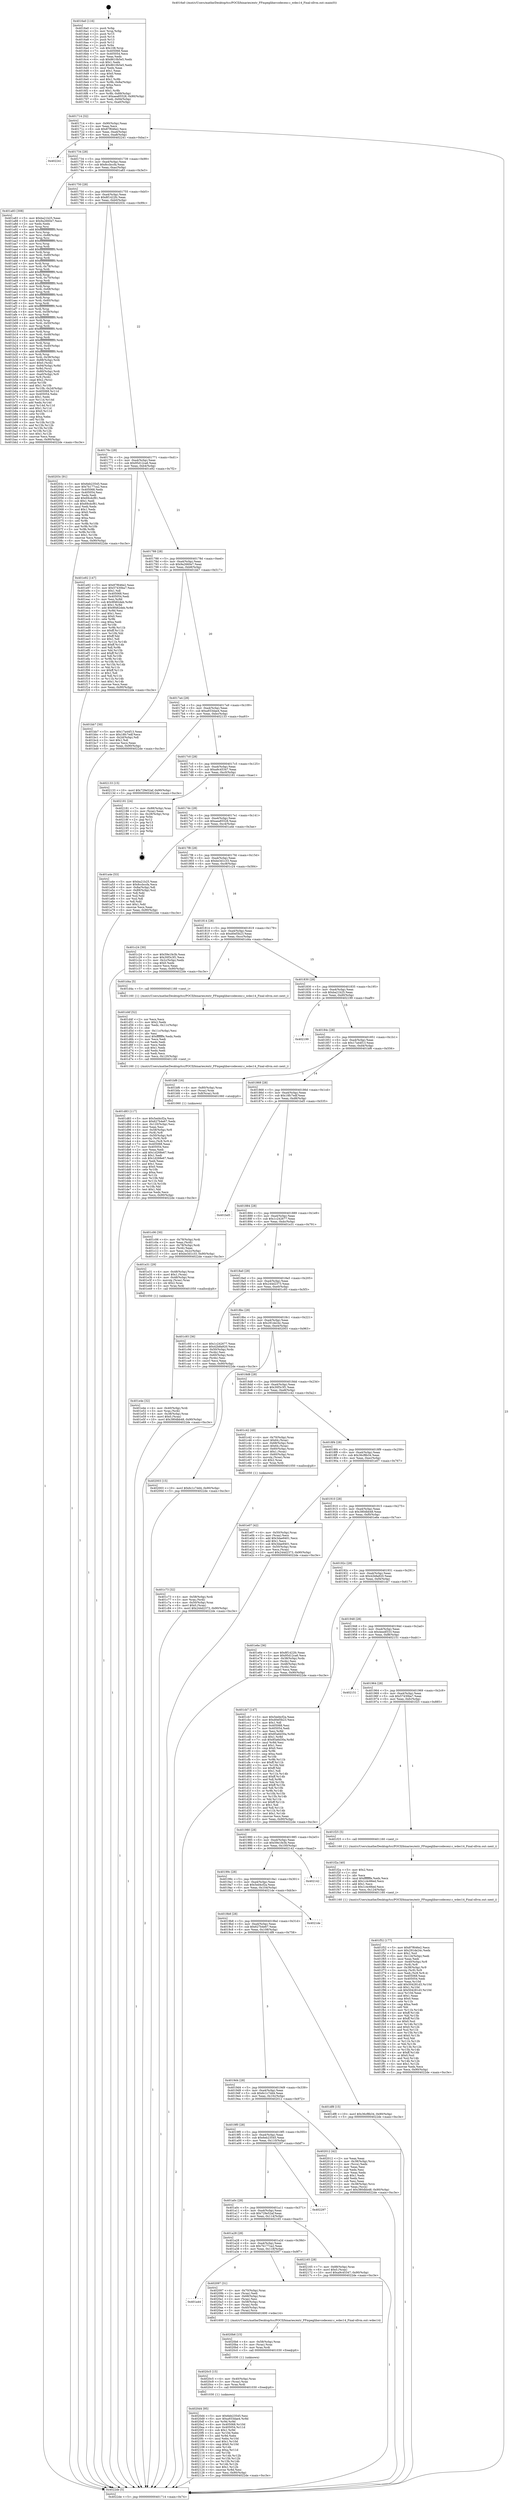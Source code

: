 digraph "0x4016a0" {
  label = "0x4016a0 (/mnt/c/Users/mathe/Desktop/tcc/POCII/binaries/extr_FFmpeglibavcodecexr.c_wdec14_Final-ollvm.out::main(0))"
  labelloc = "t"
  node[shape=record]

  Entry [label="",width=0.3,height=0.3,shape=circle,fillcolor=black,style=filled]
  "0x401714" [label="{
     0x401714 [32]\l
     | [instrs]\l
     &nbsp;&nbsp;0x401714 \<+6\>: mov -0x90(%rbp),%eax\l
     &nbsp;&nbsp;0x40171a \<+2\>: mov %eax,%ecx\l
     &nbsp;&nbsp;0x40171c \<+6\>: sub $0x87f646e2,%ecx\l
     &nbsp;&nbsp;0x401722 \<+6\>: mov %eax,-0xa4(%rbp)\l
     &nbsp;&nbsp;0x401728 \<+6\>: mov %ecx,-0xa8(%rbp)\l
     &nbsp;&nbsp;0x40172e \<+6\>: je 0000000000402241 \<main+0xba1\>\l
  }"]
  "0x402241" [label="{
     0x402241\l
  }", style=dashed]
  "0x401734" [label="{
     0x401734 [28]\l
     | [instrs]\l
     &nbsp;&nbsp;0x401734 \<+5\>: jmp 0000000000401739 \<main+0x99\>\l
     &nbsp;&nbsp;0x401739 \<+6\>: mov -0xa4(%rbp),%eax\l
     &nbsp;&nbsp;0x40173f \<+5\>: sub $0x8ccbccfa,%eax\l
     &nbsp;&nbsp;0x401744 \<+6\>: mov %eax,-0xac(%rbp)\l
     &nbsp;&nbsp;0x40174a \<+6\>: je 0000000000401a83 \<main+0x3e3\>\l
  }"]
  Exit [label="",width=0.3,height=0.3,shape=circle,fillcolor=black,style=filled,peripheries=2]
  "0x401a83" [label="{
     0x401a83 [308]\l
     | [instrs]\l
     &nbsp;&nbsp;0x401a83 \<+5\>: mov $0xba21b25,%eax\l
     &nbsp;&nbsp;0x401a88 \<+5\>: mov $0x9a2660e7,%ecx\l
     &nbsp;&nbsp;0x401a8d \<+2\>: xor %edx,%edx\l
     &nbsp;&nbsp;0x401a8f \<+3\>: mov %rsp,%rsi\l
     &nbsp;&nbsp;0x401a92 \<+4\>: add $0xfffffffffffffff0,%rsi\l
     &nbsp;&nbsp;0x401a96 \<+3\>: mov %rsi,%rsp\l
     &nbsp;&nbsp;0x401a99 \<+7\>: mov %rsi,-0x88(%rbp)\l
     &nbsp;&nbsp;0x401aa0 \<+3\>: mov %rsp,%rsi\l
     &nbsp;&nbsp;0x401aa3 \<+4\>: add $0xfffffffffffffff0,%rsi\l
     &nbsp;&nbsp;0x401aa7 \<+3\>: mov %rsi,%rsp\l
     &nbsp;&nbsp;0x401aaa \<+3\>: mov %rsp,%rdi\l
     &nbsp;&nbsp;0x401aad \<+4\>: add $0xfffffffffffffff0,%rdi\l
     &nbsp;&nbsp;0x401ab1 \<+3\>: mov %rdi,%rsp\l
     &nbsp;&nbsp;0x401ab4 \<+4\>: mov %rdi,-0x80(%rbp)\l
     &nbsp;&nbsp;0x401ab8 \<+3\>: mov %rsp,%rdi\l
     &nbsp;&nbsp;0x401abb \<+4\>: add $0xfffffffffffffff0,%rdi\l
     &nbsp;&nbsp;0x401abf \<+3\>: mov %rdi,%rsp\l
     &nbsp;&nbsp;0x401ac2 \<+4\>: mov %rdi,-0x78(%rbp)\l
     &nbsp;&nbsp;0x401ac6 \<+3\>: mov %rsp,%rdi\l
     &nbsp;&nbsp;0x401ac9 \<+4\>: add $0xfffffffffffffff0,%rdi\l
     &nbsp;&nbsp;0x401acd \<+3\>: mov %rdi,%rsp\l
     &nbsp;&nbsp;0x401ad0 \<+4\>: mov %rdi,-0x70(%rbp)\l
     &nbsp;&nbsp;0x401ad4 \<+3\>: mov %rsp,%rdi\l
     &nbsp;&nbsp;0x401ad7 \<+4\>: add $0xfffffffffffffff0,%rdi\l
     &nbsp;&nbsp;0x401adb \<+3\>: mov %rdi,%rsp\l
     &nbsp;&nbsp;0x401ade \<+4\>: mov %rdi,-0x68(%rbp)\l
     &nbsp;&nbsp;0x401ae2 \<+3\>: mov %rsp,%rdi\l
     &nbsp;&nbsp;0x401ae5 \<+4\>: add $0xfffffffffffffff0,%rdi\l
     &nbsp;&nbsp;0x401ae9 \<+3\>: mov %rdi,%rsp\l
     &nbsp;&nbsp;0x401aec \<+4\>: mov %rdi,-0x60(%rbp)\l
     &nbsp;&nbsp;0x401af0 \<+3\>: mov %rsp,%rdi\l
     &nbsp;&nbsp;0x401af3 \<+4\>: add $0xfffffffffffffff0,%rdi\l
     &nbsp;&nbsp;0x401af7 \<+3\>: mov %rdi,%rsp\l
     &nbsp;&nbsp;0x401afa \<+4\>: mov %rdi,-0x58(%rbp)\l
     &nbsp;&nbsp;0x401afe \<+3\>: mov %rsp,%rdi\l
     &nbsp;&nbsp;0x401b01 \<+4\>: add $0xfffffffffffffff0,%rdi\l
     &nbsp;&nbsp;0x401b05 \<+3\>: mov %rdi,%rsp\l
     &nbsp;&nbsp;0x401b08 \<+4\>: mov %rdi,-0x50(%rbp)\l
     &nbsp;&nbsp;0x401b0c \<+3\>: mov %rsp,%rdi\l
     &nbsp;&nbsp;0x401b0f \<+4\>: add $0xfffffffffffffff0,%rdi\l
     &nbsp;&nbsp;0x401b13 \<+3\>: mov %rdi,%rsp\l
     &nbsp;&nbsp;0x401b16 \<+4\>: mov %rdi,-0x48(%rbp)\l
     &nbsp;&nbsp;0x401b1a \<+3\>: mov %rsp,%rdi\l
     &nbsp;&nbsp;0x401b1d \<+4\>: add $0xfffffffffffffff0,%rdi\l
     &nbsp;&nbsp;0x401b21 \<+3\>: mov %rdi,%rsp\l
     &nbsp;&nbsp;0x401b24 \<+4\>: mov %rdi,-0x40(%rbp)\l
     &nbsp;&nbsp;0x401b28 \<+3\>: mov %rsp,%rdi\l
     &nbsp;&nbsp;0x401b2b \<+4\>: add $0xfffffffffffffff0,%rdi\l
     &nbsp;&nbsp;0x401b2f \<+3\>: mov %rdi,%rsp\l
     &nbsp;&nbsp;0x401b32 \<+4\>: mov %rdi,-0x38(%rbp)\l
     &nbsp;&nbsp;0x401b36 \<+7\>: mov -0x88(%rbp),%rdi\l
     &nbsp;&nbsp;0x401b3d \<+6\>: movl $0x0,(%rdi)\l
     &nbsp;&nbsp;0x401b43 \<+7\>: mov -0x94(%rbp),%r8d\l
     &nbsp;&nbsp;0x401b4a \<+3\>: mov %r8d,(%rsi)\l
     &nbsp;&nbsp;0x401b4d \<+4\>: mov -0x80(%rbp),%rdi\l
     &nbsp;&nbsp;0x401b51 \<+7\>: mov -0xa0(%rbp),%r9\l
     &nbsp;&nbsp;0x401b58 \<+3\>: mov %r9,(%rdi)\l
     &nbsp;&nbsp;0x401b5b \<+3\>: cmpl $0x2,(%rsi)\l
     &nbsp;&nbsp;0x401b5e \<+4\>: setne %r10b\l
     &nbsp;&nbsp;0x401b62 \<+4\>: and $0x1,%r10b\l
     &nbsp;&nbsp;0x401b66 \<+4\>: mov %r10b,-0x2d(%rbp)\l
     &nbsp;&nbsp;0x401b6a \<+8\>: mov 0x405068,%r11d\l
     &nbsp;&nbsp;0x401b72 \<+7\>: mov 0x405054,%ebx\l
     &nbsp;&nbsp;0x401b79 \<+3\>: sub $0x1,%edx\l
     &nbsp;&nbsp;0x401b7c \<+3\>: mov %r11d,%r14d\l
     &nbsp;&nbsp;0x401b7f \<+3\>: add %edx,%r14d\l
     &nbsp;&nbsp;0x401b82 \<+4\>: imul %r14d,%r11d\l
     &nbsp;&nbsp;0x401b86 \<+4\>: and $0x1,%r11d\l
     &nbsp;&nbsp;0x401b8a \<+4\>: cmp $0x0,%r11d\l
     &nbsp;&nbsp;0x401b8e \<+4\>: sete %r10b\l
     &nbsp;&nbsp;0x401b92 \<+3\>: cmp $0xa,%ebx\l
     &nbsp;&nbsp;0x401b95 \<+4\>: setl %r15b\l
     &nbsp;&nbsp;0x401b99 \<+3\>: mov %r10b,%r12b\l
     &nbsp;&nbsp;0x401b9c \<+3\>: and %r15b,%r12b\l
     &nbsp;&nbsp;0x401b9f \<+3\>: xor %r15b,%r10b\l
     &nbsp;&nbsp;0x401ba2 \<+3\>: or %r10b,%r12b\l
     &nbsp;&nbsp;0x401ba5 \<+4\>: test $0x1,%r12b\l
     &nbsp;&nbsp;0x401ba9 \<+3\>: cmovne %ecx,%eax\l
     &nbsp;&nbsp;0x401bac \<+6\>: mov %eax,-0x90(%rbp)\l
     &nbsp;&nbsp;0x401bb2 \<+5\>: jmp 00000000004022de \<main+0xc3e\>\l
  }"]
  "0x401750" [label="{
     0x401750 [28]\l
     | [instrs]\l
     &nbsp;&nbsp;0x401750 \<+5\>: jmp 0000000000401755 \<main+0xb5\>\l
     &nbsp;&nbsp;0x401755 \<+6\>: mov -0xa4(%rbp),%eax\l
     &nbsp;&nbsp;0x40175b \<+5\>: sub $0x8f1422fc,%eax\l
     &nbsp;&nbsp;0x401760 \<+6\>: mov %eax,-0xb0(%rbp)\l
     &nbsp;&nbsp;0x401766 \<+6\>: je 000000000040203c \<main+0x99c\>\l
  }"]
  "0x4020d4" [label="{
     0x4020d4 [95]\l
     | [instrs]\l
     &nbsp;&nbsp;0x4020d4 \<+5\>: mov $0x6eb23545,%esi\l
     &nbsp;&nbsp;0x4020d9 \<+6\>: mov $0xa933dae4,%r8d\l
     &nbsp;&nbsp;0x4020df \<+3\>: xor %r9d,%r9d\l
     &nbsp;&nbsp;0x4020e2 \<+8\>: mov 0x405068,%r10d\l
     &nbsp;&nbsp;0x4020ea \<+8\>: mov 0x405054,%r11d\l
     &nbsp;&nbsp;0x4020f2 \<+4\>: sub $0x1,%r9d\l
     &nbsp;&nbsp;0x4020f6 \<+3\>: mov %r10d,%ebx\l
     &nbsp;&nbsp;0x4020f9 \<+3\>: add %r9d,%ebx\l
     &nbsp;&nbsp;0x4020fc \<+4\>: imul %ebx,%r10d\l
     &nbsp;&nbsp;0x402100 \<+4\>: and $0x1,%r10d\l
     &nbsp;&nbsp;0x402104 \<+4\>: cmp $0x0,%r10d\l
     &nbsp;&nbsp;0x402108 \<+4\>: sete %r14b\l
     &nbsp;&nbsp;0x40210c \<+4\>: cmp $0xa,%r11d\l
     &nbsp;&nbsp;0x402110 \<+4\>: setl %r15b\l
     &nbsp;&nbsp;0x402114 \<+3\>: mov %r14b,%r12b\l
     &nbsp;&nbsp;0x402117 \<+3\>: and %r15b,%r12b\l
     &nbsp;&nbsp;0x40211a \<+3\>: xor %r15b,%r14b\l
     &nbsp;&nbsp;0x40211d \<+3\>: or %r14b,%r12b\l
     &nbsp;&nbsp;0x402120 \<+4\>: test $0x1,%r12b\l
     &nbsp;&nbsp;0x402124 \<+4\>: cmovne %r8d,%esi\l
     &nbsp;&nbsp;0x402128 \<+6\>: mov %esi,-0x90(%rbp)\l
     &nbsp;&nbsp;0x40212e \<+5\>: jmp 00000000004022de \<main+0xc3e\>\l
  }"]
  "0x40203c" [label="{
     0x40203c [91]\l
     | [instrs]\l
     &nbsp;&nbsp;0x40203c \<+5\>: mov $0x6eb23545,%eax\l
     &nbsp;&nbsp;0x402041 \<+5\>: mov $0x7b177ca2,%ecx\l
     &nbsp;&nbsp;0x402046 \<+7\>: mov 0x405068,%edx\l
     &nbsp;&nbsp;0x40204d \<+7\>: mov 0x405054,%esi\l
     &nbsp;&nbsp;0x402054 \<+2\>: mov %edx,%edi\l
     &nbsp;&nbsp;0x402056 \<+6\>: add $0x69cdcf81,%edi\l
     &nbsp;&nbsp;0x40205c \<+3\>: sub $0x1,%edi\l
     &nbsp;&nbsp;0x40205f \<+6\>: sub $0x69cdcf81,%edi\l
     &nbsp;&nbsp;0x402065 \<+3\>: imul %edi,%edx\l
     &nbsp;&nbsp;0x402068 \<+3\>: and $0x1,%edx\l
     &nbsp;&nbsp;0x40206b \<+3\>: cmp $0x0,%edx\l
     &nbsp;&nbsp;0x40206e \<+4\>: sete %r8b\l
     &nbsp;&nbsp;0x402072 \<+3\>: cmp $0xa,%esi\l
     &nbsp;&nbsp;0x402075 \<+4\>: setl %r9b\l
     &nbsp;&nbsp;0x402079 \<+3\>: mov %r8b,%r10b\l
     &nbsp;&nbsp;0x40207c \<+3\>: and %r9b,%r10b\l
     &nbsp;&nbsp;0x40207f \<+3\>: xor %r9b,%r8b\l
     &nbsp;&nbsp;0x402082 \<+3\>: or %r8b,%r10b\l
     &nbsp;&nbsp;0x402085 \<+4\>: test $0x1,%r10b\l
     &nbsp;&nbsp;0x402089 \<+3\>: cmovne %ecx,%eax\l
     &nbsp;&nbsp;0x40208c \<+6\>: mov %eax,-0x90(%rbp)\l
     &nbsp;&nbsp;0x402092 \<+5\>: jmp 00000000004022de \<main+0xc3e\>\l
  }"]
  "0x40176c" [label="{
     0x40176c [28]\l
     | [instrs]\l
     &nbsp;&nbsp;0x40176c \<+5\>: jmp 0000000000401771 \<main+0xd1\>\l
     &nbsp;&nbsp;0x401771 \<+6\>: mov -0xa4(%rbp),%eax\l
     &nbsp;&nbsp;0x401777 \<+5\>: sub $0x95d12ca6,%eax\l
     &nbsp;&nbsp;0x40177c \<+6\>: mov %eax,-0xb4(%rbp)\l
     &nbsp;&nbsp;0x401782 \<+6\>: je 0000000000401e92 \<main+0x7f2\>\l
  }"]
  "0x4020c5" [label="{
     0x4020c5 [15]\l
     | [instrs]\l
     &nbsp;&nbsp;0x4020c5 \<+4\>: mov -0x40(%rbp),%rax\l
     &nbsp;&nbsp;0x4020c9 \<+3\>: mov (%rax),%rax\l
     &nbsp;&nbsp;0x4020cc \<+3\>: mov %rax,%rdi\l
     &nbsp;&nbsp;0x4020cf \<+5\>: call 0000000000401030 \<free@plt\>\l
     | [calls]\l
     &nbsp;&nbsp;0x401030 \{1\} (unknown)\l
  }"]
  "0x401e92" [label="{
     0x401e92 [147]\l
     | [instrs]\l
     &nbsp;&nbsp;0x401e92 \<+5\>: mov $0x87f646e2,%eax\l
     &nbsp;&nbsp;0x401e97 \<+5\>: mov $0x57430ba7,%ecx\l
     &nbsp;&nbsp;0x401e9c \<+2\>: mov $0x1,%dl\l
     &nbsp;&nbsp;0x401e9e \<+7\>: mov 0x405068,%esi\l
     &nbsp;&nbsp;0x401ea5 \<+7\>: mov 0x405054,%edi\l
     &nbsp;&nbsp;0x401eac \<+3\>: mov %esi,%r8d\l
     &nbsp;&nbsp;0x401eaf \<+7\>: sub $0x9f482deb,%r8d\l
     &nbsp;&nbsp;0x401eb6 \<+4\>: sub $0x1,%r8d\l
     &nbsp;&nbsp;0x401eba \<+7\>: add $0x9f482deb,%r8d\l
     &nbsp;&nbsp;0x401ec1 \<+4\>: imul %r8d,%esi\l
     &nbsp;&nbsp;0x401ec5 \<+3\>: and $0x1,%esi\l
     &nbsp;&nbsp;0x401ec8 \<+3\>: cmp $0x0,%esi\l
     &nbsp;&nbsp;0x401ecb \<+4\>: sete %r9b\l
     &nbsp;&nbsp;0x401ecf \<+3\>: cmp $0xa,%edi\l
     &nbsp;&nbsp;0x401ed2 \<+4\>: setl %r10b\l
     &nbsp;&nbsp;0x401ed6 \<+3\>: mov %r9b,%r11b\l
     &nbsp;&nbsp;0x401ed9 \<+4\>: xor $0xff,%r11b\l
     &nbsp;&nbsp;0x401edd \<+3\>: mov %r10b,%bl\l
     &nbsp;&nbsp;0x401ee0 \<+3\>: xor $0xff,%bl\l
     &nbsp;&nbsp;0x401ee3 \<+3\>: xor $0x1,%dl\l
     &nbsp;&nbsp;0x401ee6 \<+3\>: mov %r11b,%r14b\l
     &nbsp;&nbsp;0x401ee9 \<+4\>: and $0xff,%r14b\l
     &nbsp;&nbsp;0x401eed \<+3\>: and %dl,%r9b\l
     &nbsp;&nbsp;0x401ef0 \<+3\>: mov %bl,%r15b\l
     &nbsp;&nbsp;0x401ef3 \<+4\>: and $0xff,%r15b\l
     &nbsp;&nbsp;0x401ef7 \<+3\>: and %dl,%r10b\l
     &nbsp;&nbsp;0x401efa \<+3\>: or %r9b,%r14b\l
     &nbsp;&nbsp;0x401efd \<+3\>: or %r10b,%r15b\l
     &nbsp;&nbsp;0x401f00 \<+3\>: xor %r15b,%r14b\l
     &nbsp;&nbsp;0x401f03 \<+3\>: or %bl,%r11b\l
     &nbsp;&nbsp;0x401f06 \<+4\>: xor $0xff,%r11b\l
     &nbsp;&nbsp;0x401f0a \<+3\>: or $0x1,%dl\l
     &nbsp;&nbsp;0x401f0d \<+3\>: and %dl,%r11b\l
     &nbsp;&nbsp;0x401f10 \<+3\>: or %r11b,%r14b\l
     &nbsp;&nbsp;0x401f13 \<+4\>: test $0x1,%r14b\l
     &nbsp;&nbsp;0x401f17 \<+3\>: cmovne %ecx,%eax\l
     &nbsp;&nbsp;0x401f1a \<+6\>: mov %eax,-0x90(%rbp)\l
     &nbsp;&nbsp;0x401f20 \<+5\>: jmp 00000000004022de \<main+0xc3e\>\l
  }"]
  "0x401788" [label="{
     0x401788 [28]\l
     | [instrs]\l
     &nbsp;&nbsp;0x401788 \<+5\>: jmp 000000000040178d \<main+0xed\>\l
     &nbsp;&nbsp;0x40178d \<+6\>: mov -0xa4(%rbp),%eax\l
     &nbsp;&nbsp;0x401793 \<+5\>: sub $0x9a2660e7,%eax\l
     &nbsp;&nbsp;0x401798 \<+6\>: mov %eax,-0xb8(%rbp)\l
     &nbsp;&nbsp;0x40179e \<+6\>: je 0000000000401bb7 \<main+0x517\>\l
  }"]
  "0x4020b6" [label="{
     0x4020b6 [15]\l
     | [instrs]\l
     &nbsp;&nbsp;0x4020b6 \<+4\>: mov -0x58(%rbp),%rax\l
     &nbsp;&nbsp;0x4020ba \<+3\>: mov (%rax),%rax\l
     &nbsp;&nbsp;0x4020bd \<+3\>: mov %rax,%rdi\l
     &nbsp;&nbsp;0x4020c0 \<+5\>: call 0000000000401030 \<free@plt\>\l
     | [calls]\l
     &nbsp;&nbsp;0x401030 \{1\} (unknown)\l
  }"]
  "0x401bb7" [label="{
     0x401bb7 [30]\l
     | [instrs]\l
     &nbsp;&nbsp;0x401bb7 \<+5\>: mov $0x17a44f13,%eax\l
     &nbsp;&nbsp;0x401bbc \<+5\>: mov $0x18fc7edf,%ecx\l
     &nbsp;&nbsp;0x401bc1 \<+3\>: mov -0x2d(%rbp),%dl\l
     &nbsp;&nbsp;0x401bc4 \<+3\>: test $0x1,%dl\l
     &nbsp;&nbsp;0x401bc7 \<+3\>: cmovne %ecx,%eax\l
     &nbsp;&nbsp;0x401bca \<+6\>: mov %eax,-0x90(%rbp)\l
     &nbsp;&nbsp;0x401bd0 \<+5\>: jmp 00000000004022de \<main+0xc3e\>\l
  }"]
  "0x4017a4" [label="{
     0x4017a4 [28]\l
     | [instrs]\l
     &nbsp;&nbsp;0x4017a4 \<+5\>: jmp 00000000004017a9 \<main+0x109\>\l
     &nbsp;&nbsp;0x4017a9 \<+6\>: mov -0xa4(%rbp),%eax\l
     &nbsp;&nbsp;0x4017af \<+5\>: sub $0xa933dae4,%eax\l
     &nbsp;&nbsp;0x4017b4 \<+6\>: mov %eax,-0xbc(%rbp)\l
     &nbsp;&nbsp;0x4017ba \<+6\>: je 0000000000402133 \<main+0xa93\>\l
  }"]
  "0x401a44" [label="{
     0x401a44\l
  }", style=dashed]
  "0x402133" [label="{
     0x402133 [15]\l
     | [instrs]\l
     &nbsp;&nbsp;0x402133 \<+10\>: movl $0x729e52af,-0x90(%rbp)\l
     &nbsp;&nbsp;0x40213d \<+5\>: jmp 00000000004022de \<main+0xc3e\>\l
  }"]
  "0x4017c0" [label="{
     0x4017c0 [28]\l
     | [instrs]\l
     &nbsp;&nbsp;0x4017c0 \<+5\>: jmp 00000000004017c5 \<main+0x125\>\l
     &nbsp;&nbsp;0x4017c5 \<+6\>: mov -0xa4(%rbp),%eax\l
     &nbsp;&nbsp;0x4017cb \<+5\>: sub $0xa9c45347,%eax\l
     &nbsp;&nbsp;0x4017d0 \<+6\>: mov %eax,-0xc0(%rbp)\l
     &nbsp;&nbsp;0x4017d6 \<+6\>: je 0000000000402181 \<main+0xae1\>\l
  }"]
  "0x402097" [label="{
     0x402097 [31]\l
     | [instrs]\l
     &nbsp;&nbsp;0x402097 \<+4\>: mov -0x70(%rbp),%rax\l
     &nbsp;&nbsp;0x40209b \<+2\>: mov (%rax),%edi\l
     &nbsp;&nbsp;0x40209d \<+4\>: mov -0x68(%rbp),%rax\l
     &nbsp;&nbsp;0x4020a1 \<+2\>: mov (%rax),%esi\l
     &nbsp;&nbsp;0x4020a3 \<+4\>: mov -0x58(%rbp),%rax\l
     &nbsp;&nbsp;0x4020a7 \<+3\>: mov (%rax),%rdx\l
     &nbsp;&nbsp;0x4020aa \<+4\>: mov -0x40(%rbp),%rax\l
     &nbsp;&nbsp;0x4020ae \<+3\>: mov (%rax),%rcx\l
     &nbsp;&nbsp;0x4020b1 \<+5\>: call 0000000000401600 \<wdec14\>\l
     | [calls]\l
     &nbsp;&nbsp;0x401600 \{1\} (/mnt/c/Users/mathe/Desktop/tcc/POCII/binaries/extr_FFmpeglibavcodecexr.c_wdec14_Final-ollvm.out::wdec14)\l
  }"]
  "0x402181" [label="{
     0x402181 [24]\l
     | [instrs]\l
     &nbsp;&nbsp;0x402181 \<+7\>: mov -0x88(%rbp),%rax\l
     &nbsp;&nbsp;0x402188 \<+2\>: mov (%rax),%eax\l
     &nbsp;&nbsp;0x40218a \<+4\>: lea -0x28(%rbp),%rsp\l
     &nbsp;&nbsp;0x40218e \<+1\>: pop %rbx\l
     &nbsp;&nbsp;0x40218f \<+2\>: pop %r12\l
     &nbsp;&nbsp;0x402191 \<+2\>: pop %r13\l
     &nbsp;&nbsp;0x402193 \<+2\>: pop %r14\l
     &nbsp;&nbsp;0x402195 \<+2\>: pop %r15\l
     &nbsp;&nbsp;0x402197 \<+1\>: pop %rbp\l
     &nbsp;&nbsp;0x402198 \<+1\>: ret\l
  }"]
  "0x4017dc" [label="{
     0x4017dc [28]\l
     | [instrs]\l
     &nbsp;&nbsp;0x4017dc \<+5\>: jmp 00000000004017e1 \<main+0x141\>\l
     &nbsp;&nbsp;0x4017e1 \<+6\>: mov -0xa4(%rbp),%eax\l
     &nbsp;&nbsp;0x4017e7 \<+5\>: sub $0xaea85528,%eax\l
     &nbsp;&nbsp;0x4017ec \<+6\>: mov %eax,-0xc4(%rbp)\l
     &nbsp;&nbsp;0x4017f2 \<+6\>: je 0000000000401a4e \<main+0x3ae\>\l
  }"]
  "0x401a28" [label="{
     0x401a28 [28]\l
     | [instrs]\l
     &nbsp;&nbsp;0x401a28 \<+5\>: jmp 0000000000401a2d \<main+0x38d\>\l
     &nbsp;&nbsp;0x401a2d \<+6\>: mov -0xa4(%rbp),%eax\l
     &nbsp;&nbsp;0x401a33 \<+5\>: sub $0x7b177ca2,%eax\l
     &nbsp;&nbsp;0x401a38 \<+6\>: mov %eax,-0x118(%rbp)\l
     &nbsp;&nbsp;0x401a3e \<+6\>: je 0000000000402097 \<main+0x9f7\>\l
  }"]
  "0x401a4e" [label="{
     0x401a4e [53]\l
     | [instrs]\l
     &nbsp;&nbsp;0x401a4e \<+5\>: mov $0xba21b25,%eax\l
     &nbsp;&nbsp;0x401a53 \<+5\>: mov $0x8ccbccfa,%ecx\l
     &nbsp;&nbsp;0x401a58 \<+6\>: mov -0x8a(%rbp),%dl\l
     &nbsp;&nbsp;0x401a5e \<+7\>: mov -0x89(%rbp),%sil\l
     &nbsp;&nbsp;0x401a65 \<+3\>: mov %dl,%dil\l
     &nbsp;&nbsp;0x401a68 \<+3\>: and %sil,%dil\l
     &nbsp;&nbsp;0x401a6b \<+3\>: xor %sil,%dl\l
     &nbsp;&nbsp;0x401a6e \<+3\>: or %dl,%dil\l
     &nbsp;&nbsp;0x401a71 \<+4\>: test $0x1,%dil\l
     &nbsp;&nbsp;0x401a75 \<+3\>: cmovne %ecx,%eax\l
     &nbsp;&nbsp;0x401a78 \<+6\>: mov %eax,-0x90(%rbp)\l
     &nbsp;&nbsp;0x401a7e \<+5\>: jmp 00000000004022de \<main+0xc3e\>\l
  }"]
  "0x4017f8" [label="{
     0x4017f8 [28]\l
     | [instrs]\l
     &nbsp;&nbsp;0x4017f8 \<+5\>: jmp 00000000004017fd \<main+0x15d\>\l
     &nbsp;&nbsp;0x4017fd \<+6\>: mov -0xa4(%rbp),%eax\l
     &nbsp;&nbsp;0x401803 \<+5\>: sub $0xbe3d1c33,%eax\l
     &nbsp;&nbsp;0x401808 \<+6\>: mov %eax,-0xc8(%rbp)\l
     &nbsp;&nbsp;0x40180e \<+6\>: je 0000000000401c24 \<main+0x584\>\l
  }"]
  "0x4022de" [label="{
     0x4022de [5]\l
     | [instrs]\l
     &nbsp;&nbsp;0x4022de \<+5\>: jmp 0000000000401714 \<main+0x74\>\l
  }"]
  "0x4016a0" [label="{
     0x4016a0 [116]\l
     | [instrs]\l
     &nbsp;&nbsp;0x4016a0 \<+1\>: push %rbp\l
     &nbsp;&nbsp;0x4016a1 \<+3\>: mov %rsp,%rbp\l
     &nbsp;&nbsp;0x4016a4 \<+2\>: push %r15\l
     &nbsp;&nbsp;0x4016a6 \<+2\>: push %r14\l
     &nbsp;&nbsp;0x4016a8 \<+2\>: push %r13\l
     &nbsp;&nbsp;0x4016aa \<+2\>: push %r12\l
     &nbsp;&nbsp;0x4016ac \<+1\>: push %rbx\l
     &nbsp;&nbsp;0x4016ad \<+7\>: sub $0x108,%rsp\l
     &nbsp;&nbsp;0x4016b4 \<+7\>: mov 0x405068,%eax\l
     &nbsp;&nbsp;0x4016bb \<+7\>: mov 0x405054,%ecx\l
     &nbsp;&nbsp;0x4016c2 \<+2\>: mov %eax,%edx\l
     &nbsp;&nbsp;0x4016c4 \<+6\>: sub $0x8610b5e5,%edx\l
     &nbsp;&nbsp;0x4016ca \<+3\>: sub $0x1,%edx\l
     &nbsp;&nbsp;0x4016cd \<+6\>: add $0x8610b5e5,%edx\l
     &nbsp;&nbsp;0x4016d3 \<+3\>: imul %edx,%eax\l
     &nbsp;&nbsp;0x4016d6 \<+3\>: and $0x1,%eax\l
     &nbsp;&nbsp;0x4016d9 \<+3\>: cmp $0x0,%eax\l
     &nbsp;&nbsp;0x4016dc \<+4\>: sete %r8b\l
     &nbsp;&nbsp;0x4016e0 \<+4\>: and $0x1,%r8b\l
     &nbsp;&nbsp;0x4016e4 \<+7\>: mov %r8b,-0x8a(%rbp)\l
     &nbsp;&nbsp;0x4016eb \<+3\>: cmp $0xa,%ecx\l
     &nbsp;&nbsp;0x4016ee \<+4\>: setl %r8b\l
     &nbsp;&nbsp;0x4016f2 \<+4\>: and $0x1,%r8b\l
     &nbsp;&nbsp;0x4016f6 \<+7\>: mov %r8b,-0x89(%rbp)\l
     &nbsp;&nbsp;0x4016fd \<+10\>: movl $0xaea85528,-0x90(%rbp)\l
     &nbsp;&nbsp;0x401707 \<+6\>: mov %edi,-0x94(%rbp)\l
     &nbsp;&nbsp;0x40170d \<+7\>: mov %rsi,-0xa0(%rbp)\l
  }"]
  "0x402165" [label="{
     0x402165 [28]\l
     | [instrs]\l
     &nbsp;&nbsp;0x402165 \<+7\>: mov -0x88(%rbp),%rax\l
     &nbsp;&nbsp;0x40216c \<+6\>: movl $0x0,(%rax)\l
     &nbsp;&nbsp;0x402172 \<+10\>: movl $0xa9c45347,-0x90(%rbp)\l
     &nbsp;&nbsp;0x40217c \<+5\>: jmp 00000000004022de \<main+0xc3e\>\l
  }"]
  "0x401a0c" [label="{
     0x401a0c [28]\l
     | [instrs]\l
     &nbsp;&nbsp;0x401a0c \<+5\>: jmp 0000000000401a11 \<main+0x371\>\l
     &nbsp;&nbsp;0x401a11 \<+6\>: mov -0xa4(%rbp),%eax\l
     &nbsp;&nbsp;0x401a17 \<+5\>: sub $0x729e52af,%eax\l
     &nbsp;&nbsp;0x401a1c \<+6\>: mov %eax,-0x114(%rbp)\l
     &nbsp;&nbsp;0x401a22 \<+6\>: je 0000000000402165 \<main+0xac5\>\l
  }"]
  "0x401c24" [label="{
     0x401c24 [30]\l
     | [instrs]\l
     &nbsp;&nbsp;0x401c24 \<+5\>: mov $0x59e1fe3b,%eax\l
     &nbsp;&nbsp;0x401c29 \<+5\>: mov $0x30f3c3f1,%ecx\l
     &nbsp;&nbsp;0x401c2e \<+3\>: mov -0x2c(%rbp),%edx\l
     &nbsp;&nbsp;0x401c31 \<+3\>: cmp $0x0,%edx\l
     &nbsp;&nbsp;0x401c34 \<+3\>: cmove %ecx,%eax\l
     &nbsp;&nbsp;0x401c37 \<+6\>: mov %eax,-0x90(%rbp)\l
     &nbsp;&nbsp;0x401c3d \<+5\>: jmp 00000000004022de \<main+0xc3e\>\l
  }"]
  "0x401814" [label="{
     0x401814 [28]\l
     | [instrs]\l
     &nbsp;&nbsp;0x401814 \<+5\>: jmp 0000000000401819 \<main+0x179\>\l
     &nbsp;&nbsp;0x401819 \<+6\>: mov -0xa4(%rbp),%eax\l
     &nbsp;&nbsp;0x40181f \<+5\>: sub $0xd0ef3b23,%eax\l
     &nbsp;&nbsp;0x401824 \<+6\>: mov %eax,-0xcc(%rbp)\l
     &nbsp;&nbsp;0x40182a \<+6\>: je 0000000000401d4a \<main+0x6aa\>\l
  }"]
  "0x402297" [label="{
     0x402297\l
  }", style=dashed]
  "0x401d4a" [label="{
     0x401d4a [5]\l
     | [instrs]\l
     &nbsp;&nbsp;0x401d4a \<+5\>: call 0000000000401160 \<next_i\>\l
     | [calls]\l
     &nbsp;&nbsp;0x401160 \{1\} (/mnt/c/Users/mathe/Desktop/tcc/POCII/binaries/extr_FFmpeglibavcodecexr.c_wdec14_Final-ollvm.out::next_i)\l
  }"]
  "0x401830" [label="{
     0x401830 [28]\l
     | [instrs]\l
     &nbsp;&nbsp;0x401830 \<+5\>: jmp 0000000000401835 \<main+0x195\>\l
     &nbsp;&nbsp;0x401835 \<+6\>: mov -0xa4(%rbp),%eax\l
     &nbsp;&nbsp;0x40183b \<+5\>: sub $0xba21b25,%eax\l
     &nbsp;&nbsp;0x401840 \<+6\>: mov %eax,-0xd0(%rbp)\l
     &nbsp;&nbsp;0x401846 \<+6\>: je 0000000000402199 \<main+0xaf9\>\l
  }"]
  "0x4019f0" [label="{
     0x4019f0 [28]\l
     | [instrs]\l
     &nbsp;&nbsp;0x4019f0 \<+5\>: jmp 00000000004019f5 \<main+0x355\>\l
     &nbsp;&nbsp;0x4019f5 \<+6\>: mov -0xa4(%rbp),%eax\l
     &nbsp;&nbsp;0x4019fb \<+5\>: sub $0x6eb23545,%eax\l
     &nbsp;&nbsp;0x401a00 \<+6\>: mov %eax,-0x110(%rbp)\l
     &nbsp;&nbsp;0x401a06 \<+6\>: je 0000000000402297 \<main+0xbf7\>\l
  }"]
  "0x402199" [label="{
     0x402199\l
  }", style=dashed]
  "0x40184c" [label="{
     0x40184c [28]\l
     | [instrs]\l
     &nbsp;&nbsp;0x40184c \<+5\>: jmp 0000000000401851 \<main+0x1b1\>\l
     &nbsp;&nbsp;0x401851 \<+6\>: mov -0xa4(%rbp),%eax\l
     &nbsp;&nbsp;0x401857 \<+5\>: sub $0x17a44f13,%eax\l
     &nbsp;&nbsp;0x40185c \<+6\>: mov %eax,-0xd4(%rbp)\l
     &nbsp;&nbsp;0x401862 \<+6\>: je 0000000000401bf6 \<main+0x556\>\l
  }"]
  "0x402012" [label="{
     0x402012 [42]\l
     | [instrs]\l
     &nbsp;&nbsp;0x402012 \<+2\>: xor %eax,%eax\l
     &nbsp;&nbsp;0x402014 \<+4\>: mov -0x38(%rbp),%rcx\l
     &nbsp;&nbsp;0x402018 \<+2\>: mov (%rcx),%edx\l
     &nbsp;&nbsp;0x40201a \<+2\>: mov %eax,%esi\l
     &nbsp;&nbsp;0x40201c \<+2\>: sub %edx,%esi\l
     &nbsp;&nbsp;0x40201e \<+2\>: mov %eax,%edx\l
     &nbsp;&nbsp;0x402020 \<+3\>: sub $0x1,%edx\l
     &nbsp;&nbsp;0x402023 \<+2\>: add %edx,%esi\l
     &nbsp;&nbsp;0x402025 \<+2\>: sub %esi,%eax\l
     &nbsp;&nbsp;0x402027 \<+4\>: mov -0x38(%rbp),%rcx\l
     &nbsp;&nbsp;0x40202b \<+2\>: mov %eax,(%rcx)\l
     &nbsp;&nbsp;0x40202d \<+10\>: movl $0x380dbb48,-0x90(%rbp)\l
     &nbsp;&nbsp;0x402037 \<+5\>: jmp 00000000004022de \<main+0xc3e\>\l
  }"]
  "0x401bf6" [label="{
     0x401bf6 [16]\l
     | [instrs]\l
     &nbsp;&nbsp;0x401bf6 \<+4\>: mov -0x80(%rbp),%rax\l
     &nbsp;&nbsp;0x401bfa \<+3\>: mov (%rax),%rax\l
     &nbsp;&nbsp;0x401bfd \<+4\>: mov 0x8(%rax),%rdi\l
     &nbsp;&nbsp;0x401c01 \<+5\>: call 0000000000401060 \<atoi@plt\>\l
     | [calls]\l
     &nbsp;&nbsp;0x401060 \{1\} (unknown)\l
  }"]
  "0x401868" [label="{
     0x401868 [28]\l
     | [instrs]\l
     &nbsp;&nbsp;0x401868 \<+5\>: jmp 000000000040186d \<main+0x1cd\>\l
     &nbsp;&nbsp;0x40186d \<+6\>: mov -0xa4(%rbp),%eax\l
     &nbsp;&nbsp;0x401873 \<+5\>: sub $0x18fc7edf,%eax\l
     &nbsp;&nbsp;0x401878 \<+6\>: mov %eax,-0xd8(%rbp)\l
     &nbsp;&nbsp;0x40187e \<+6\>: je 0000000000401bd5 \<main+0x535\>\l
  }"]
  "0x401c06" [label="{
     0x401c06 [30]\l
     | [instrs]\l
     &nbsp;&nbsp;0x401c06 \<+4\>: mov -0x78(%rbp),%rdi\l
     &nbsp;&nbsp;0x401c0a \<+2\>: mov %eax,(%rdi)\l
     &nbsp;&nbsp;0x401c0c \<+4\>: mov -0x78(%rbp),%rdi\l
     &nbsp;&nbsp;0x401c10 \<+2\>: mov (%rdi),%eax\l
     &nbsp;&nbsp;0x401c12 \<+3\>: mov %eax,-0x2c(%rbp)\l
     &nbsp;&nbsp;0x401c15 \<+10\>: movl $0xbe3d1c33,-0x90(%rbp)\l
     &nbsp;&nbsp;0x401c1f \<+5\>: jmp 00000000004022de \<main+0xc3e\>\l
  }"]
  "0x401f52" [label="{
     0x401f52 [177]\l
     | [instrs]\l
     &nbsp;&nbsp;0x401f52 \<+5\>: mov $0x87f646e2,%ecx\l
     &nbsp;&nbsp;0x401f57 \<+5\>: mov $0x291de24c,%edx\l
     &nbsp;&nbsp;0x401f5c \<+3\>: mov $0x1,%sil\l
     &nbsp;&nbsp;0x401f5f \<+6\>: mov -0x124(%rbp),%edi\l
     &nbsp;&nbsp;0x401f65 \<+3\>: imul %eax,%edi\l
     &nbsp;&nbsp;0x401f68 \<+4\>: mov -0x40(%rbp),%r8\l
     &nbsp;&nbsp;0x401f6c \<+3\>: mov (%r8),%r8\l
     &nbsp;&nbsp;0x401f6f \<+4\>: mov -0x38(%rbp),%r9\l
     &nbsp;&nbsp;0x401f73 \<+3\>: movslq (%r9),%r9\l
     &nbsp;&nbsp;0x401f76 \<+4\>: mov %edi,(%r8,%r9,4)\l
     &nbsp;&nbsp;0x401f7a \<+7\>: mov 0x405068,%eax\l
     &nbsp;&nbsp;0x401f81 \<+7\>: mov 0x405054,%edi\l
     &nbsp;&nbsp;0x401f88 \<+3\>: mov %eax,%r10d\l
     &nbsp;&nbsp;0x401f8b \<+7\>: add $0x504281d3,%r10d\l
     &nbsp;&nbsp;0x401f92 \<+4\>: sub $0x1,%r10d\l
     &nbsp;&nbsp;0x401f96 \<+7\>: sub $0x504281d3,%r10d\l
     &nbsp;&nbsp;0x401f9d \<+4\>: imul %r10d,%eax\l
     &nbsp;&nbsp;0x401fa1 \<+3\>: and $0x1,%eax\l
     &nbsp;&nbsp;0x401fa4 \<+3\>: cmp $0x0,%eax\l
     &nbsp;&nbsp;0x401fa7 \<+4\>: sete %r11b\l
     &nbsp;&nbsp;0x401fab \<+3\>: cmp $0xa,%edi\l
     &nbsp;&nbsp;0x401fae \<+3\>: setl %bl\l
     &nbsp;&nbsp;0x401fb1 \<+3\>: mov %r11b,%r14b\l
     &nbsp;&nbsp;0x401fb4 \<+4\>: xor $0xff,%r14b\l
     &nbsp;&nbsp;0x401fb8 \<+3\>: mov %bl,%r15b\l
     &nbsp;&nbsp;0x401fbb \<+4\>: xor $0xff,%r15b\l
     &nbsp;&nbsp;0x401fbf \<+4\>: xor $0x0,%sil\l
     &nbsp;&nbsp;0x401fc3 \<+3\>: mov %r14b,%r12b\l
     &nbsp;&nbsp;0x401fc6 \<+4\>: and $0x0,%r12b\l
     &nbsp;&nbsp;0x401fca \<+3\>: and %sil,%r11b\l
     &nbsp;&nbsp;0x401fcd \<+3\>: mov %r15b,%r13b\l
     &nbsp;&nbsp;0x401fd0 \<+4\>: and $0x0,%r13b\l
     &nbsp;&nbsp;0x401fd4 \<+3\>: and %sil,%bl\l
     &nbsp;&nbsp;0x401fd7 \<+3\>: or %r11b,%r12b\l
     &nbsp;&nbsp;0x401fda \<+3\>: or %bl,%r13b\l
     &nbsp;&nbsp;0x401fdd \<+3\>: xor %r13b,%r12b\l
     &nbsp;&nbsp;0x401fe0 \<+3\>: or %r15b,%r14b\l
     &nbsp;&nbsp;0x401fe3 \<+4\>: xor $0xff,%r14b\l
     &nbsp;&nbsp;0x401fe7 \<+4\>: or $0x0,%sil\l
     &nbsp;&nbsp;0x401feb \<+3\>: and %sil,%r14b\l
     &nbsp;&nbsp;0x401fee \<+3\>: or %r14b,%r12b\l
     &nbsp;&nbsp;0x401ff1 \<+4\>: test $0x1,%r12b\l
     &nbsp;&nbsp;0x401ff5 \<+3\>: cmovne %edx,%ecx\l
     &nbsp;&nbsp;0x401ff8 \<+6\>: mov %ecx,-0x90(%rbp)\l
     &nbsp;&nbsp;0x401ffe \<+5\>: jmp 00000000004022de \<main+0xc3e\>\l
  }"]
  "0x401bd5" [label="{
     0x401bd5\l
  }", style=dashed]
  "0x401884" [label="{
     0x401884 [28]\l
     | [instrs]\l
     &nbsp;&nbsp;0x401884 \<+5\>: jmp 0000000000401889 \<main+0x1e9\>\l
     &nbsp;&nbsp;0x401889 \<+6\>: mov -0xa4(%rbp),%eax\l
     &nbsp;&nbsp;0x40188f \<+5\>: sub $0x1c242677,%eax\l
     &nbsp;&nbsp;0x401894 \<+6\>: mov %eax,-0xdc(%rbp)\l
     &nbsp;&nbsp;0x40189a \<+6\>: je 0000000000401e31 \<main+0x791\>\l
  }"]
  "0x401f2a" [label="{
     0x401f2a [40]\l
     | [instrs]\l
     &nbsp;&nbsp;0x401f2a \<+5\>: mov $0x2,%ecx\l
     &nbsp;&nbsp;0x401f2f \<+1\>: cltd\l
     &nbsp;&nbsp;0x401f30 \<+2\>: idiv %ecx\l
     &nbsp;&nbsp;0x401f32 \<+6\>: imul $0xfffffffe,%edx,%ecx\l
     &nbsp;&nbsp;0x401f38 \<+6\>: add $0x1c4c66ed,%ecx\l
     &nbsp;&nbsp;0x401f3e \<+3\>: add $0x1,%ecx\l
     &nbsp;&nbsp;0x401f41 \<+6\>: sub $0x1c4c66ed,%ecx\l
     &nbsp;&nbsp;0x401f47 \<+6\>: mov %ecx,-0x124(%rbp)\l
     &nbsp;&nbsp;0x401f4d \<+5\>: call 0000000000401160 \<next_i\>\l
     | [calls]\l
     &nbsp;&nbsp;0x401160 \{1\} (/mnt/c/Users/mathe/Desktop/tcc/POCII/binaries/extr_FFmpeglibavcodecexr.c_wdec14_Final-ollvm.out::next_i)\l
  }"]
  "0x401e31" [label="{
     0x401e31 [29]\l
     | [instrs]\l
     &nbsp;&nbsp;0x401e31 \<+4\>: mov -0x48(%rbp),%rax\l
     &nbsp;&nbsp;0x401e35 \<+6\>: movl $0x1,(%rax)\l
     &nbsp;&nbsp;0x401e3b \<+4\>: mov -0x48(%rbp),%rax\l
     &nbsp;&nbsp;0x401e3f \<+3\>: movslq (%rax),%rax\l
     &nbsp;&nbsp;0x401e42 \<+4\>: shl $0x2,%rax\l
     &nbsp;&nbsp;0x401e46 \<+3\>: mov %rax,%rdi\l
     &nbsp;&nbsp;0x401e49 \<+5\>: call 0000000000401050 \<malloc@plt\>\l
     | [calls]\l
     &nbsp;&nbsp;0x401050 \{1\} (unknown)\l
  }"]
  "0x4018a0" [label="{
     0x4018a0 [28]\l
     | [instrs]\l
     &nbsp;&nbsp;0x4018a0 \<+5\>: jmp 00000000004018a5 \<main+0x205\>\l
     &nbsp;&nbsp;0x4018a5 \<+6\>: mov -0xa4(%rbp),%eax\l
     &nbsp;&nbsp;0x4018ab \<+5\>: sub $0x244d2373,%eax\l
     &nbsp;&nbsp;0x4018b0 \<+6\>: mov %eax,-0xe0(%rbp)\l
     &nbsp;&nbsp;0x4018b6 \<+6\>: je 0000000000401c93 \<main+0x5f3\>\l
  }"]
  "0x401e4e" [label="{
     0x401e4e [32]\l
     | [instrs]\l
     &nbsp;&nbsp;0x401e4e \<+4\>: mov -0x40(%rbp),%rdi\l
     &nbsp;&nbsp;0x401e52 \<+3\>: mov %rax,(%rdi)\l
     &nbsp;&nbsp;0x401e55 \<+4\>: mov -0x38(%rbp),%rax\l
     &nbsp;&nbsp;0x401e59 \<+6\>: movl $0x0,(%rax)\l
     &nbsp;&nbsp;0x401e5f \<+10\>: movl $0x380dbb48,-0x90(%rbp)\l
     &nbsp;&nbsp;0x401e69 \<+5\>: jmp 00000000004022de \<main+0xc3e\>\l
  }"]
  "0x401c93" [label="{
     0x401c93 [36]\l
     | [instrs]\l
     &nbsp;&nbsp;0x401c93 \<+5\>: mov $0x1c242677,%eax\l
     &nbsp;&nbsp;0x401c98 \<+5\>: mov $0x42b8a920,%ecx\l
     &nbsp;&nbsp;0x401c9d \<+4\>: mov -0x50(%rbp),%rdx\l
     &nbsp;&nbsp;0x401ca1 \<+2\>: mov (%rdx),%esi\l
     &nbsp;&nbsp;0x401ca3 \<+4\>: mov -0x60(%rbp),%rdx\l
     &nbsp;&nbsp;0x401ca7 \<+2\>: cmp (%rdx),%esi\l
     &nbsp;&nbsp;0x401ca9 \<+3\>: cmovl %ecx,%eax\l
     &nbsp;&nbsp;0x401cac \<+6\>: mov %eax,-0x90(%rbp)\l
     &nbsp;&nbsp;0x401cb2 \<+5\>: jmp 00000000004022de \<main+0xc3e\>\l
  }"]
  "0x4018bc" [label="{
     0x4018bc [28]\l
     | [instrs]\l
     &nbsp;&nbsp;0x4018bc \<+5\>: jmp 00000000004018c1 \<main+0x221\>\l
     &nbsp;&nbsp;0x4018c1 \<+6\>: mov -0xa4(%rbp),%eax\l
     &nbsp;&nbsp;0x4018c7 \<+5\>: sub $0x291de24c,%eax\l
     &nbsp;&nbsp;0x4018cc \<+6\>: mov %eax,-0xe4(%rbp)\l
     &nbsp;&nbsp;0x4018d2 \<+6\>: je 0000000000402003 \<main+0x963\>\l
  }"]
  "0x4019d4" [label="{
     0x4019d4 [28]\l
     | [instrs]\l
     &nbsp;&nbsp;0x4019d4 \<+5\>: jmp 00000000004019d9 \<main+0x339\>\l
     &nbsp;&nbsp;0x4019d9 \<+6\>: mov -0xa4(%rbp),%eax\l
     &nbsp;&nbsp;0x4019df \<+5\>: sub $0x6c1c7dd4,%eax\l
     &nbsp;&nbsp;0x4019e4 \<+6\>: mov %eax,-0x10c(%rbp)\l
     &nbsp;&nbsp;0x4019ea \<+6\>: je 0000000000402012 \<main+0x972\>\l
  }"]
  "0x402003" [label="{
     0x402003 [15]\l
     | [instrs]\l
     &nbsp;&nbsp;0x402003 \<+10\>: movl $0x6c1c7dd4,-0x90(%rbp)\l
     &nbsp;&nbsp;0x40200d \<+5\>: jmp 00000000004022de \<main+0xc3e\>\l
  }"]
  "0x4018d8" [label="{
     0x4018d8 [28]\l
     | [instrs]\l
     &nbsp;&nbsp;0x4018d8 \<+5\>: jmp 00000000004018dd \<main+0x23d\>\l
     &nbsp;&nbsp;0x4018dd \<+6\>: mov -0xa4(%rbp),%eax\l
     &nbsp;&nbsp;0x4018e3 \<+5\>: sub $0x30f3c3f1,%eax\l
     &nbsp;&nbsp;0x4018e8 \<+6\>: mov %eax,-0xe8(%rbp)\l
     &nbsp;&nbsp;0x4018ee \<+6\>: je 0000000000401c42 \<main+0x5a2\>\l
  }"]
  "0x401df8" [label="{
     0x401df8 [15]\l
     | [instrs]\l
     &nbsp;&nbsp;0x401df8 \<+10\>: movl $0x36cf8b34,-0x90(%rbp)\l
     &nbsp;&nbsp;0x401e02 \<+5\>: jmp 00000000004022de \<main+0xc3e\>\l
  }"]
  "0x401c42" [label="{
     0x401c42 [49]\l
     | [instrs]\l
     &nbsp;&nbsp;0x401c42 \<+4\>: mov -0x70(%rbp),%rax\l
     &nbsp;&nbsp;0x401c46 \<+6\>: movl $0x64,(%rax)\l
     &nbsp;&nbsp;0x401c4c \<+4\>: mov -0x68(%rbp),%rax\l
     &nbsp;&nbsp;0x401c50 \<+6\>: movl $0x64,(%rax)\l
     &nbsp;&nbsp;0x401c56 \<+4\>: mov -0x60(%rbp),%rax\l
     &nbsp;&nbsp;0x401c5a \<+6\>: movl $0x1,(%rax)\l
     &nbsp;&nbsp;0x401c60 \<+4\>: mov -0x60(%rbp),%rax\l
     &nbsp;&nbsp;0x401c64 \<+3\>: movslq (%rax),%rax\l
     &nbsp;&nbsp;0x401c67 \<+4\>: shl $0x2,%rax\l
     &nbsp;&nbsp;0x401c6b \<+3\>: mov %rax,%rdi\l
     &nbsp;&nbsp;0x401c6e \<+5\>: call 0000000000401050 \<malloc@plt\>\l
     | [calls]\l
     &nbsp;&nbsp;0x401050 \{1\} (unknown)\l
  }"]
  "0x4018f4" [label="{
     0x4018f4 [28]\l
     | [instrs]\l
     &nbsp;&nbsp;0x4018f4 \<+5\>: jmp 00000000004018f9 \<main+0x259\>\l
     &nbsp;&nbsp;0x4018f9 \<+6\>: mov -0xa4(%rbp),%eax\l
     &nbsp;&nbsp;0x4018ff \<+5\>: sub $0x36cf8b34,%eax\l
     &nbsp;&nbsp;0x401904 \<+6\>: mov %eax,-0xec(%rbp)\l
     &nbsp;&nbsp;0x40190a \<+6\>: je 0000000000401e07 \<main+0x767\>\l
  }"]
  "0x401c73" [label="{
     0x401c73 [32]\l
     | [instrs]\l
     &nbsp;&nbsp;0x401c73 \<+4\>: mov -0x58(%rbp),%rdi\l
     &nbsp;&nbsp;0x401c77 \<+3\>: mov %rax,(%rdi)\l
     &nbsp;&nbsp;0x401c7a \<+4\>: mov -0x50(%rbp),%rax\l
     &nbsp;&nbsp;0x401c7e \<+6\>: movl $0x0,(%rax)\l
     &nbsp;&nbsp;0x401c84 \<+10\>: movl $0x244d2373,-0x90(%rbp)\l
     &nbsp;&nbsp;0x401c8e \<+5\>: jmp 00000000004022de \<main+0xc3e\>\l
  }"]
  "0x4019b8" [label="{
     0x4019b8 [28]\l
     | [instrs]\l
     &nbsp;&nbsp;0x4019b8 \<+5\>: jmp 00000000004019bd \<main+0x31d\>\l
     &nbsp;&nbsp;0x4019bd \<+6\>: mov -0xa4(%rbp),%eax\l
     &nbsp;&nbsp;0x4019c3 \<+5\>: sub $0x627b4e67,%eax\l
     &nbsp;&nbsp;0x4019c8 \<+6\>: mov %eax,-0x108(%rbp)\l
     &nbsp;&nbsp;0x4019ce \<+6\>: je 0000000000401df8 \<main+0x758\>\l
  }"]
  "0x401e07" [label="{
     0x401e07 [42]\l
     | [instrs]\l
     &nbsp;&nbsp;0x401e07 \<+4\>: mov -0x50(%rbp),%rax\l
     &nbsp;&nbsp;0x401e0b \<+2\>: mov (%rax),%ecx\l
     &nbsp;&nbsp;0x401e0d \<+6\>: add $0x3dae9401,%ecx\l
     &nbsp;&nbsp;0x401e13 \<+3\>: add $0x1,%ecx\l
     &nbsp;&nbsp;0x401e16 \<+6\>: sub $0x3dae9401,%ecx\l
     &nbsp;&nbsp;0x401e1c \<+4\>: mov -0x50(%rbp),%rax\l
     &nbsp;&nbsp;0x401e20 \<+2\>: mov %ecx,(%rax)\l
     &nbsp;&nbsp;0x401e22 \<+10\>: movl $0x244d2373,-0x90(%rbp)\l
     &nbsp;&nbsp;0x401e2c \<+5\>: jmp 00000000004022de \<main+0xc3e\>\l
  }"]
  "0x401910" [label="{
     0x401910 [28]\l
     | [instrs]\l
     &nbsp;&nbsp;0x401910 \<+5\>: jmp 0000000000401915 \<main+0x275\>\l
     &nbsp;&nbsp;0x401915 \<+6\>: mov -0xa4(%rbp),%eax\l
     &nbsp;&nbsp;0x40191b \<+5\>: sub $0x380dbb48,%eax\l
     &nbsp;&nbsp;0x401920 \<+6\>: mov %eax,-0xf0(%rbp)\l
     &nbsp;&nbsp;0x401926 \<+6\>: je 0000000000401e6e \<main+0x7ce\>\l
  }"]
  "0x4021de" [label="{
     0x4021de\l
  }", style=dashed]
  "0x401e6e" [label="{
     0x401e6e [36]\l
     | [instrs]\l
     &nbsp;&nbsp;0x401e6e \<+5\>: mov $0x8f1422fc,%eax\l
     &nbsp;&nbsp;0x401e73 \<+5\>: mov $0x95d12ca6,%ecx\l
     &nbsp;&nbsp;0x401e78 \<+4\>: mov -0x38(%rbp),%rdx\l
     &nbsp;&nbsp;0x401e7c \<+2\>: mov (%rdx),%esi\l
     &nbsp;&nbsp;0x401e7e \<+4\>: mov -0x48(%rbp),%rdx\l
     &nbsp;&nbsp;0x401e82 \<+2\>: cmp (%rdx),%esi\l
     &nbsp;&nbsp;0x401e84 \<+3\>: cmovl %ecx,%eax\l
     &nbsp;&nbsp;0x401e87 \<+6\>: mov %eax,-0x90(%rbp)\l
     &nbsp;&nbsp;0x401e8d \<+5\>: jmp 00000000004022de \<main+0xc3e\>\l
  }"]
  "0x40192c" [label="{
     0x40192c [28]\l
     | [instrs]\l
     &nbsp;&nbsp;0x40192c \<+5\>: jmp 0000000000401931 \<main+0x291\>\l
     &nbsp;&nbsp;0x401931 \<+6\>: mov -0xa4(%rbp),%eax\l
     &nbsp;&nbsp;0x401937 \<+5\>: sub $0x42b8a920,%eax\l
     &nbsp;&nbsp;0x40193c \<+6\>: mov %eax,-0xf4(%rbp)\l
     &nbsp;&nbsp;0x401942 \<+6\>: je 0000000000401cb7 \<main+0x617\>\l
  }"]
  "0x40199c" [label="{
     0x40199c [28]\l
     | [instrs]\l
     &nbsp;&nbsp;0x40199c \<+5\>: jmp 00000000004019a1 \<main+0x301\>\l
     &nbsp;&nbsp;0x4019a1 \<+6\>: mov -0xa4(%rbp),%eax\l
     &nbsp;&nbsp;0x4019a7 \<+5\>: sub $0x5ed4cf2a,%eax\l
     &nbsp;&nbsp;0x4019ac \<+6\>: mov %eax,-0x104(%rbp)\l
     &nbsp;&nbsp;0x4019b2 \<+6\>: je 00000000004021de \<main+0xb3e\>\l
  }"]
  "0x401cb7" [label="{
     0x401cb7 [147]\l
     | [instrs]\l
     &nbsp;&nbsp;0x401cb7 \<+5\>: mov $0x5ed4cf2a,%eax\l
     &nbsp;&nbsp;0x401cbc \<+5\>: mov $0xd0ef3b23,%ecx\l
     &nbsp;&nbsp;0x401cc1 \<+2\>: mov $0x1,%dl\l
     &nbsp;&nbsp;0x401cc3 \<+7\>: mov 0x405068,%esi\l
     &nbsp;&nbsp;0x401cca \<+7\>: mov 0x405054,%edi\l
     &nbsp;&nbsp;0x401cd1 \<+3\>: mov %esi,%r8d\l
     &nbsp;&nbsp;0x401cd4 \<+7\>: add $0x85a6d30a,%r8d\l
     &nbsp;&nbsp;0x401cdb \<+4\>: sub $0x1,%r8d\l
     &nbsp;&nbsp;0x401cdf \<+7\>: sub $0x85a6d30a,%r8d\l
     &nbsp;&nbsp;0x401ce6 \<+4\>: imul %r8d,%esi\l
     &nbsp;&nbsp;0x401cea \<+3\>: and $0x1,%esi\l
     &nbsp;&nbsp;0x401ced \<+3\>: cmp $0x0,%esi\l
     &nbsp;&nbsp;0x401cf0 \<+4\>: sete %r9b\l
     &nbsp;&nbsp;0x401cf4 \<+3\>: cmp $0xa,%edi\l
     &nbsp;&nbsp;0x401cf7 \<+4\>: setl %r10b\l
     &nbsp;&nbsp;0x401cfb \<+3\>: mov %r9b,%r11b\l
     &nbsp;&nbsp;0x401cfe \<+4\>: xor $0xff,%r11b\l
     &nbsp;&nbsp;0x401d02 \<+3\>: mov %r10b,%bl\l
     &nbsp;&nbsp;0x401d05 \<+3\>: xor $0xff,%bl\l
     &nbsp;&nbsp;0x401d08 \<+3\>: xor $0x1,%dl\l
     &nbsp;&nbsp;0x401d0b \<+3\>: mov %r11b,%r14b\l
     &nbsp;&nbsp;0x401d0e \<+4\>: and $0xff,%r14b\l
     &nbsp;&nbsp;0x401d12 \<+3\>: and %dl,%r9b\l
     &nbsp;&nbsp;0x401d15 \<+3\>: mov %bl,%r15b\l
     &nbsp;&nbsp;0x401d18 \<+4\>: and $0xff,%r15b\l
     &nbsp;&nbsp;0x401d1c \<+3\>: and %dl,%r10b\l
     &nbsp;&nbsp;0x401d1f \<+3\>: or %r9b,%r14b\l
     &nbsp;&nbsp;0x401d22 \<+3\>: or %r10b,%r15b\l
     &nbsp;&nbsp;0x401d25 \<+3\>: xor %r15b,%r14b\l
     &nbsp;&nbsp;0x401d28 \<+3\>: or %bl,%r11b\l
     &nbsp;&nbsp;0x401d2b \<+4\>: xor $0xff,%r11b\l
     &nbsp;&nbsp;0x401d2f \<+3\>: or $0x1,%dl\l
     &nbsp;&nbsp;0x401d32 \<+3\>: and %dl,%r11b\l
     &nbsp;&nbsp;0x401d35 \<+3\>: or %r11b,%r14b\l
     &nbsp;&nbsp;0x401d38 \<+4\>: test $0x1,%r14b\l
     &nbsp;&nbsp;0x401d3c \<+3\>: cmovne %ecx,%eax\l
     &nbsp;&nbsp;0x401d3f \<+6\>: mov %eax,-0x90(%rbp)\l
     &nbsp;&nbsp;0x401d45 \<+5\>: jmp 00000000004022de \<main+0xc3e\>\l
  }"]
  "0x401948" [label="{
     0x401948 [28]\l
     | [instrs]\l
     &nbsp;&nbsp;0x401948 \<+5\>: jmp 000000000040194d \<main+0x2ad\>\l
     &nbsp;&nbsp;0x40194d \<+6\>: mov -0xa4(%rbp),%eax\l
     &nbsp;&nbsp;0x401953 \<+5\>: sub $0x4eedf333,%eax\l
     &nbsp;&nbsp;0x401958 \<+6\>: mov %eax,-0xf8(%rbp)\l
     &nbsp;&nbsp;0x40195e \<+6\>: je 0000000000402151 \<main+0xab1\>\l
  }"]
  "0x401d4f" [label="{
     0x401d4f [52]\l
     | [instrs]\l
     &nbsp;&nbsp;0x401d4f \<+2\>: xor %ecx,%ecx\l
     &nbsp;&nbsp;0x401d51 \<+5\>: mov $0x2,%edx\l
     &nbsp;&nbsp;0x401d56 \<+6\>: mov %edx,-0x11c(%rbp)\l
     &nbsp;&nbsp;0x401d5c \<+1\>: cltd\l
     &nbsp;&nbsp;0x401d5d \<+6\>: mov -0x11c(%rbp),%esi\l
     &nbsp;&nbsp;0x401d63 \<+2\>: idiv %esi\l
     &nbsp;&nbsp;0x401d65 \<+6\>: imul $0xfffffffe,%edx,%edx\l
     &nbsp;&nbsp;0x401d6b \<+2\>: mov %ecx,%edi\l
     &nbsp;&nbsp;0x401d6d \<+2\>: sub %edx,%edi\l
     &nbsp;&nbsp;0x401d6f \<+2\>: mov %ecx,%edx\l
     &nbsp;&nbsp;0x401d71 \<+3\>: sub $0x1,%edx\l
     &nbsp;&nbsp;0x401d74 \<+2\>: add %edx,%edi\l
     &nbsp;&nbsp;0x401d76 \<+2\>: sub %edi,%ecx\l
     &nbsp;&nbsp;0x401d78 \<+6\>: mov %ecx,-0x120(%rbp)\l
     &nbsp;&nbsp;0x401d7e \<+5\>: call 0000000000401160 \<next_i\>\l
     | [calls]\l
     &nbsp;&nbsp;0x401160 \{1\} (/mnt/c/Users/mathe/Desktop/tcc/POCII/binaries/extr_FFmpeglibavcodecexr.c_wdec14_Final-ollvm.out::next_i)\l
  }"]
  "0x401d83" [label="{
     0x401d83 [117]\l
     | [instrs]\l
     &nbsp;&nbsp;0x401d83 \<+5\>: mov $0x5ed4cf2a,%ecx\l
     &nbsp;&nbsp;0x401d88 \<+5\>: mov $0x627b4e67,%edx\l
     &nbsp;&nbsp;0x401d8d \<+6\>: mov -0x120(%rbp),%esi\l
     &nbsp;&nbsp;0x401d93 \<+3\>: imul %eax,%esi\l
     &nbsp;&nbsp;0x401d96 \<+4\>: mov -0x58(%rbp),%r8\l
     &nbsp;&nbsp;0x401d9a \<+3\>: mov (%r8),%r8\l
     &nbsp;&nbsp;0x401d9d \<+4\>: mov -0x50(%rbp),%r9\l
     &nbsp;&nbsp;0x401da1 \<+3\>: movslq (%r9),%r9\l
     &nbsp;&nbsp;0x401da4 \<+4\>: mov %esi,(%r8,%r9,4)\l
     &nbsp;&nbsp;0x401da8 \<+7\>: mov 0x405068,%eax\l
     &nbsp;&nbsp;0x401daf \<+7\>: mov 0x405054,%esi\l
     &nbsp;&nbsp;0x401db6 \<+2\>: mov %eax,%edi\l
     &nbsp;&nbsp;0x401db8 \<+6\>: add $0x1d268e67,%edi\l
     &nbsp;&nbsp;0x401dbe \<+3\>: sub $0x1,%edi\l
     &nbsp;&nbsp;0x401dc1 \<+6\>: sub $0x1d268e67,%edi\l
     &nbsp;&nbsp;0x401dc7 \<+3\>: imul %edi,%eax\l
     &nbsp;&nbsp;0x401dca \<+3\>: and $0x1,%eax\l
     &nbsp;&nbsp;0x401dcd \<+3\>: cmp $0x0,%eax\l
     &nbsp;&nbsp;0x401dd0 \<+4\>: sete %r10b\l
     &nbsp;&nbsp;0x401dd4 \<+3\>: cmp $0xa,%esi\l
     &nbsp;&nbsp;0x401dd7 \<+4\>: setl %r11b\l
     &nbsp;&nbsp;0x401ddb \<+3\>: mov %r10b,%bl\l
     &nbsp;&nbsp;0x401dde \<+3\>: and %r11b,%bl\l
     &nbsp;&nbsp;0x401de1 \<+3\>: xor %r11b,%r10b\l
     &nbsp;&nbsp;0x401de4 \<+3\>: or %r10b,%bl\l
     &nbsp;&nbsp;0x401de7 \<+3\>: test $0x1,%bl\l
     &nbsp;&nbsp;0x401dea \<+3\>: cmovne %edx,%ecx\l
     &nbsp;&nbsp;0x401ded \<+6\>: mov %ecx,-0x90(%rbp)\l
     &nbsp;&nbsp;0x401df3 \<+5\>: jmp 00000000004022de \<main+0xc3e\>\l
  }"]
  "0x402142" [label="{
     0x402142\l
  }", style=dashed]
  "0x402151" [label="{
     0x402151\l
  }", style=dashed]
  "0x401964" [label="{
     0x401964 [28]\l
     | [instrs]\l
     &nbsp;&nbsp;0x401964 \<+5\>: jmp 0000000000401969 \<main+0x2c9\>\l
     &nbsp;&nbsp;0x401969 \<+6\>: mov -0xa4(%rbp),%eax\l
     &nbsp;&nbsp;0x40196f \<+5\>: sub $0x57430ba7,%eax\l
     &nbsp;&nbsp;0x401974 \<+6\>: mov %eax,-0xfc(%rbp)\l
     &nbsp;&nbsp;0x40197a \<+6\>: je 0000000000401f25 \<main+0x885\>\l
  }"]
  "0x401980" [label="{
     0x401980 [28]\l
     | [instrs]\l
     &nbsp;&nbsp;0x401980 \<+5\>: jmp 0000000000401985 \<main+0x2e5\>\l
     &nbsp;&nbsp;0x401985 \<+6\>: mov -0xa4(%rbp),%eax\l
     &nbsp;&nbsp;0x40198b \<+5\>: sub $0x59e1fe3b,%eax\l
     &nbsp;&nbsp;0x401990 \<+6\>: mov %eax,-0x100(%rbp)\l
     &nbsp;&nbsp;0x401996 \<+6\>: je 0000000000402142 \<main+0xaa2\>\l
  }"]
  "0x401f25" [label="{
     0x401f25 [5]\l
     | [instrs]\l
     &nbsp;&nbsp;0x401f25 \<+5\>: call 0000000000401160 \<next_i\>\l
     | [calls]\l
     &nbsp;&nbsp;0x401160 \{1\} (/mnt/c/Users/mathe/Desktop/tcc/POCII/binaries/extr_FFmpeglibavcodecexr.c_wdec14_Final-ollvm.out::next_i)\l
  }"]
  Entry -> "0x4016a0" [label=" 1"]
  "0x401714" -> "0x402241" [label=" 0"]
  "0x401714" -> "0x401734" [label=" 24"]
  "0x402181" -> Exit [label=" 1"]
  "0x401734" -> "0x401a83" [label=" 1"]
  "0x401734" -> "0x401750" [label=" 23"]
  "0x402165" -> "0x4022de" [label=" 1"]
  "0x401750" -> "0x40203c" [label=" 1"]
  "0x401750" -> "0x40176c" [label=" 22"]
  "0x402133" -> "0x4022de" [label=" 1"]
  "0x40176c" -> "0x401e92" [label=" 1"]
  "0x40176c" -> "0x401788" [label=" 21"]
  "0x4020d4" -> "0x4022de" [label=" 1"]
  "0x401788" -> "0x401bb7" [label=" 1"]
  "0x401788" -> "0x4017a4" [label=" 20"]
  "0x4020c5" -> "0x4020d4" [label=" 1"]
  "0x4017a4" -> "0x402133" [label=" 1"]
  "0x4017a4" -> "0x4017c0" [label=" 19"]
  "0x4020b6" -> "0x4020c5" [label=" 1"]
  "0x4017c0" -> "0x402181" [label=" 1"]
  "0x4017c0" -> "0x4017dc" [label=" 18"]
  "0x402097" -> "0x4020b6" [label=" 1"]
  "0x4017dc" -> "0x401a4e" [label=" 1"]
  "0x4017dc" -> "0x4017f8" [label=" 17"]
  "0x401a4e" -> "0x4022de" [label=" 1"]
  "0x4016a0" -> "0x401714" [label=" 1"]
  "0x4022de" -> "0x401714" [label=" 23"]
  "0x401a28" -> "0x402097" [label=" 1"]
  "0x401a83" -> "0x4022de" [label=" 1"]
  "0x401bb7" -> "0x4022de" [label=" 1"]
  "0x401a28" -> "0x401a44" [label=" 0"]
  "0x4017f8" -> "0x401c24" [label=" 1"]
  "0x4017f8" -> "0x401814" [label=" 16"]
  "0x401a0c" -> "0x402165" [label=" 1"]
  "0x401814" -> "0x401d4a" [label=" 1"]
  "0x401814" -> "0x401830" [label=" 15"]
  "0x401a0c" -> "0x401a28" [label=" 1"]
  "0x401830" -> "0x402199" [label=" 0"]
  "0x401830" -> "0x40184c" [label=" 15"]
  "0x4019f0" -> "0x402297" [label=" 0"]
  "0x40184c" -> "0x401bf6" [label=" 1"]
  "0x40184c" -> "0x401868" [label=" 14"]
  "0x401bf6" -> "0x401c06" [label=" 1"]
  "0x401c06" -> "0x4022de" [label=" 1"]
  "0x401c24" -> "0x4022de" [label=" 1"]
  "0x4019f0" -> "0x401a0c" [label=" 2"]
  "0x401868" -> "0x401bd5" [label=" 0"]
  "0x401868" -> "0x401884" [label=" 14"]
  "0x402012" -> "0x4022de" [label=" 1"]
  "0x401884" -> "0x401e31" [label=" 1"]
  "0x401884" -> "0x4018a0" [label=" 13"]
  "0x4019d4" -> "0x4019f0" [label=" 2"]
  "0x4018a0" -> "0x401c93" [label=" 2"]
  "0x4018a0" -> "0x4018bc" [label=" 11"]
  "0x4019d4" -> "0x402012" [label=" 1"]
  "0x4018bc" -> "0x402003" [label=" 1"]
  "0x4018bc" -> "0x4018d8" [label=" 10"]
  "0x40203c" -> "0x4022de" [label=" 1"]
  "0x4018d8" -> "0x401c42" [label=" 1"]
  "0x4018d8" -> "0x4018f4" [label=" 9"]
  "0x401c42" -> "0x401c73" [label=" 1"]
  "0x401c73" -> "0x4022de" [label=" 1"]
  "0x401c93" -> "0x4022de" [label=" 2"]
  "0x402003" -> "0x4022de" [label=" 1"]
  "0x4018f4" -> "0x401e07" [label=" 1"]
  "0x4018f4" -> "0x401910" [label=" 8"]
  "0x401f2a" -> "0x401f52" [label=" 1"]
  "0x401910" -> "0x401e6e" [label=" 2"]
  "0x401910" -> "0x40192c" [label=" 6"]
  "0x401f25" -> "0x401f2a" [label=" 1"]
  "0x40192c" -> "0x401cb7" [label=" 1"]
  "0x40192c" -> "0x401948" [label=" 5"]
  "0x401cb7" -> "0x4022de" [label=" 1"]
  "0x401d4a" -> "0x401d4f" [label=" 1"]
  "0x401d4f" -> "0x401d83" [label=" 1"]
  "0x401d83" -> "0x4022de" [label=" 1"]
  "0x401e6e" -> "0x4022de" [label=" 2"]
  "0x401948" -> "0x402151" [label=" 0"]
  "0x401948" -> "0x401964" [label=" 5"]
  "0x401e4e" -> "0x4022de" [label=" 1"]
  "0x401964" -> "0x401f25" [label=" 1"]
  "0x401964" -> "0x401980" [label=" 4"]
  "0x401e31" -> "0x401e4e" [label=" 1"]
  "0x401980" -> "0x402142" [label=" 0"]
  "0x401980" -> "0x40199c" [label=" 4"]
  "0x401e92" -> "0x4022de" [label=" 1"]
  "0x40199c" -> "0x4021de" [label=" 0"]
  "0x40199c" -> "0x4019b8" [label=" 4"]
  "0x401f52" -> "0x4022de" [label=" 1"]
  "0x4019b8" -> "0x401df8" [label=" 1"]
  "0x4019b8" -> "0x4019d4" [label=" 3"]
  "0x401df8" -> "0x4022de" [label=" 1"]
  "0x401e07" -> "0x4022de" [label=" 1"]
}
